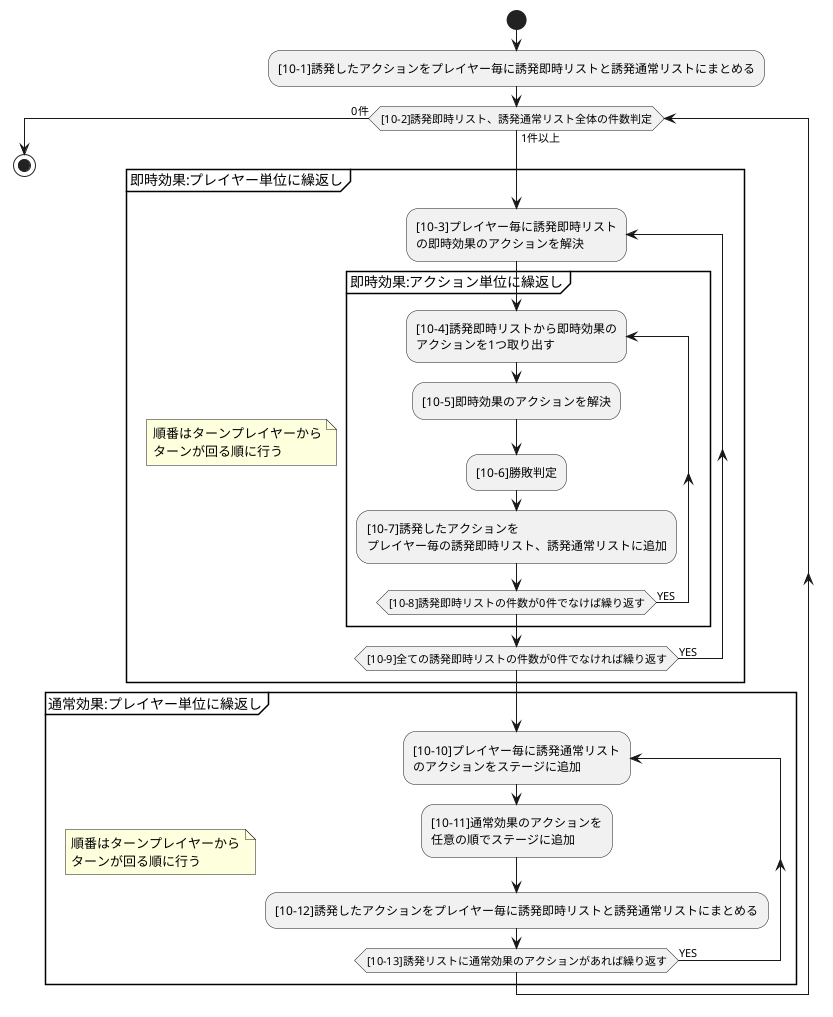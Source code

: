 @startuml
start
:[10-1]誘発したアクションをプレイヤー毎に誘発即時リストと誘発通常リストにまとめる;
while([10-2]誘発即時リスト、誘発通常リスト全体の件数判定) is (1件以上)
    group 即時効果:プレイヤー単位に繰返し
    note
        順番はターンプレイヤーから
        ターンが回る順に行う
    end note
    repeat :[10-3]プレイヤー毎に誘発即時リスト\nの即時効果のアクションを解決;
        group 即時効果:アクション単位に繰返し
        repeat :[10-4]誘発即時リストから即時効果の\nアクションを1つ取り出す;
            :[10-5]即時効果のアクションを解決;
            :[10-6]勝敗判定;
            :[10-7]誘発したアクションを\nプレイヤー毎の誘発即時リスト、誘発通常リストに追加;
        repeat while ([10-8]誘発即時リストの件数が0件でなけば繰り返す) is (YES)
        end group
    repeat while([10-9]全ての誘発即時リストの件数が0件でなければ繰り返す) is (YES)
    end group

    group 通常効果:プレイヤー単位に繰返し
    note
        順番はターンプレイヤーから
        ターンが回る順に行う
    end note
    repeat :[10-10]プレイヤー毎に誘発通常リスト\nのアクションをステージに追加;
        :[10-11]通常効果のアクションを\n任意の順でステージに追加;
        :[10-12]誘発したアクションをプレイヤー毎に誘発即時リストと誘発通常リストにまとめる;
    repeat while ([10-13]誘発リストに通常効果のアクションがあれば繰り返す) is (YES)
    end group

endwhile (0件)
    stop
@enduml

